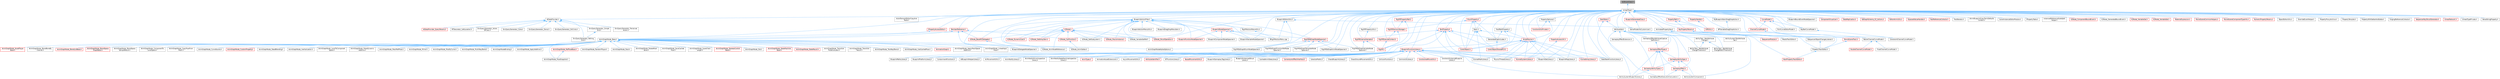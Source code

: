 digraph "IsUEnumClass.h"
{
 // INTERACTIVE_SVG=YES
 // LATEX_PDF_SIZE
  bgcolor="transparent";
  edge [fontname=Helvetica,fontsize=10,labelfontname=Helvetica,labelfontsize=10];
  node [fontname=Helvetica,fontsize=10,shape=box,height=0.2,width=0.4];
  Node1 [id="Node000001",label="IsUEnumClass.h",height=0.2,width=0.4,color="gray40", fillcolor="grey60", style="filled", fontcolor="black",tooltip=" "];
  Node1 -> Node2 [id="edge1_Node000001_Node000002",dir="back",color="steelblue1",style="solid",tooltip=" "];
  Node2 [id="Node000002",label="UnrealType.h",height=0.2,width=0.4,color="grey40", fillcolor="white", style="filled",URL="$d6/d2f/UnrealType_8h.html",tooltip=" "];
  Node2 -> Node3 [id="edge2_Node000002_Node000003",dir="back",color="steelblue1",style="solid",tooltip=" "];
  Node3 [id="Node000003",label="AIDataProvider.h",height=0.2,width=0.4,color="grey40", fillcolor="white", style="filled",URL="$dd/d5b/AIDataProvider_8h.html",tooltip=" "];
  Node3 -> Node4 [id="edge3_Node000003_Node000004",dir="back",color="steelblue1",style="solid",tooltip=" "];
  Node4 [id="Node000004",label="AIDataProvider_QueryParams.h",height=0.2,width=0.4,color="red", fillcolor="#FFF0F0", style="filled",URL="$d3/dd9/AIDataProvider__QueryParams_8h.html",tooltip=" "];
  Node3 -> Node6 [id="edge4_Node000003_Node000006",dir="back",color="steelblue1",style="solid",tooltip=" "];
  Node6 [id="Node000006",label="BTDecorator_IsAtLocation.h",height=0.2,width=0.4,color="grey40", fillcolor="white", style="filled",URL="$dd/d6b/BTDecorator__IsAtLocation_8h.html",tooltip=" "];
  Node3 -> Node7 [id="edge5_Node000003_Node000007",dir="back",color="steelblue1",style="solid",tooltip=" "];
  Node7 [id="Node000007",label="EnvQueryGenerator_Actors\lOfClass.h",height=0.2,width=0.4,color="grey40", fillcolor="white", style="filled",URL="$d7/d2e/EnvQueryGenerator__ActorsOfClass_8h.html",tooltip=" "];
  Node3 -> Node8 [id="edge6_Node000003_Node000008",dir="back",color="steelblue1",style="solid",tooltip=" "];
  Node8 [id="Node000008",label="EnvQueryGenerator_Cone.h",height=0.2,width=0.4,color="grey40", fillcolor="white", style="filled",URL="$d5/deb/EnvQueryGenerator__Cone_8h.html",tooltip=" "];
  Node3 -> Node9 [id="edge7_Node000003_Node000009",dir="back",color="steelblue1",style="solid",tooltip=" "];
  Node9 [id="Node000009",label="EnvQueryGenerator_Donut.h",height=0.2,width=0.4,color="grey40", fillcolor="white", style="filled",URL="$d3/d40/EnvQueryGenerator__Donut_8h.html",tooltip=" "];
  Node3 -> Node10 [id="edge8_Node000003_Node000010",dir="back",color="steelblue1",style="solid",tooltip=" "];
  Node10 [id="Node000010",label="EnvQueryGenerator_OnCircle.h",height=0.2,width=0.4,color="grey40", fillcolor="white", style="filled",URL="$d5/de9/EnvQueryGenerator__OnCircle_8h.html",tooltip=" "];
  Node3 -> Node11 [id="edge9_Node000003_Node000011",dir="back",color="steelblue1",style="solid",tooltip=" "];
  Node11 [id="Node000011",label="EnvQueryGenerator_Pathing\lGrid.h",height=0.2,width=0.4,color="grey40", fillcolor="white", style="filled",URL="$d5/dd8/EnvQueryGenerator__PathingGrid_8h.html",tooltip=" "];
  Node3 -> Node12 [id="edge10_Node000003_Node000012",dir="back",color="steelblue1",style="solid",tooltip=" "];
  Node12 [id="Node000012",label="EnvQueryGenerator_Perceived\lActors.h",height=0.2,width=0.4,color="grey40", fillcolor="white", style="filled",URL="$db/d42/EnvQueryGenerator__PerceivedActors_8h.html",tooltip=" "];
  Node3 -> Node13 [id="edge11_Node000003_Node000013",dir="back",color="steelblue1",style="solid",tooltip=" "];
  Node13 [id="Node000013",label="EnvQueryGenerator_Simple\lGrid.h",height=0.2,width=0.4,color="grey40", fillcolor="white", style="filled",URL="$d9/d65/EnvQueryGenerator__SimpleGrid_8h.html",tooltip=" "];
  Node13 -> Node11 [id="edge12_Node000013_Node000011",dir="back",color="steelblue1",style="solid",tooltip=" "];
  Node2 -> Node14 [id="edge13_Node000002_Node000014",dir="back",color="steelblue1",style="solid",tooltip=" "];
  Node14 [id="Node000014",label="ActorElementEditorCopyAnd\lPaste.h",height=0.2,width=0.4,color="grey40", fillcolor="white", style="filled",URL="$d8/dc2/ActorElementEditorCopyAndPaste_8h.html",tooltip=" "];
  Node2 -> Node15 [id="edge14_Node000002_Node000015",dir="back",color="steelblue1",style="solid",tooltip=" "];
  Node15 [id="Node000015",label="AnimGraphNode_Base.h",height=0.2,width=0.4,color="grey40", fillcolor="white", style="filled",URL="$d0/dfb/AnimGraphNode__Base_8h.html",tooltip=" "];
  Node15 -> Node16 [id="edge15_Node000015_Node000016",dir="back",color="steelblue1",style="solid",tooltip=" "];
  Node16 [id="Node000016",label="AnimGraphNodeAlphaOptions.h",height=0.2,width=0.4,color="grey40", fillcolor="white", style="filled",URL="$d6/df6/AnimGraphNodeAlphaOptions_8h.html",tooltip=" "];
  Node15 -> Node17 [id="edge16_Node000015_Node000017",dir="back",color="steelblue1",style="solid",tooltip=" "];
  Node17 [id="Node000017",label="AnimGraphNodeBinding.h",height=0.2,width=0.4,color="grey40", fillcolor="white", style="filled",URL="$d6/d3b/AnimGraphNodeBinding_8h.html",tooltip=" "];
  Node15 -> Node18 [id="edge17_Node000015_Node000018",dir="back",color="steelblue1",style="solid",tooltip=" "];
  Node18 [id="Node000018",label="AnimGraphNode_ApplyAdditive.h",height=0.2,width=0.4,color="grey40", fillcolor="white", style="filled",URL="$da/d67/AnimGraphNode__ApplyAdditive_8h.html",tooltip=" "];
  Node15 -> Node19 [id="edge18_Node000015_Node000019",dir="back",color="steelblue1",style="solid",tooltip=" "];
  Node19 [id="Node000019",label="AnimGraphNode_ApplyMeshSpace\lAdditive.h",height=0.2,width=0.4,color="grey40", fillcolor="white", style="filled",URL="$dd/dc4/AnimGraphNode__ApplyMeshSpaceAdditive_8h.html",tooltip=" "];
  Node15 -> Node20 [id="edge19_Node000015_Node000020",dir="back",color="steelblue1",style="solid",tooltip=" "];
  Node20 [id="Node000020",label="AnimGraphNode_AssetPlayer\lBase.h",height=0.2,width=0.4,color="red", fillcolor="#FFF0F0", style="filled",URL="$d1/d4f/AnimGraphNode__AssetPlayerBase_8h.html",tooltip=" "];
  Node15 -> Node32 [id="edge20_Node000015_Node000032",dir="back",color="steelblue1",style="solid",tooltip=" "];
  Node32 [id="Node000032",label="AnimGraphNode_BlendBoneBy\lChannel.h",height=0.2,width=0.4,color="grey40", fillcolor="white", style="filled",URL="$de/da9/AnimGraphNode__BlendBoneByChannel_8h.html",tooltip=" "];
  Node15 -> Node33 [id="edge21_Node000015_Node000033",dir="back",color="steelblue1",style="solid",tooltip=" "];
  Node33 [id="Node000033",label="AnimGraphNode_BlendListBase.h",height=0.2,width=0.4,color="red", fillcolor="#FFF0F0", style="filled",URL="$d7/d20/AnimGraphNode__BlendListBase_8h.html",tooltip=" "];
  Node15 -> Node38 [id="edge22_Node000015_Node000038",dir="back",color="steelblue1",style="solid",tooltip=" "];
  Node38 [id="Node000038",label="AnimGraphNode_BlendSpace\lGraphBase.h",height=0.2,width=0.4,color="red", fillcolor="#FFF0F0", style="filled",URL="$d6/d44/AnimGraphNode__BlendSpaceGraphBase_8h.html",tooltip=" "];
  Node15 -> Node41 [id="edge23_Node000015_Node000041",dir="back",color="steelblue1",style="solid",tooltip=" "];
  Node41 [id="Node000041",label="AnimGraphNode_BlendSpace\lSampleResult.h",height=0.2,width=0.4,color="grey40", fillcolor="white", style="filled",URL="$de/df8/AnimGraphNode__BlendSpaceSampleResult_8h.html",tooltip=" "];
  Node15 -> Node42 [id="edge24_Node000015_Node000042",dir="back",color="steelblue1",style="solid",tooltip=" "];
  Node42 [id="Node000042",label="AnimGraphNode_ComponentTo\lLocalSpace.h",height=0.2,width=0.4,color="grey40", fillcolor="white", style="filled",URL="$d1/d3f/AnimGraphNode__ComponentToLocalSpace_8h.html",tooltip=" "];
  Node15 -> Node43 [id="edge25_Node000015_Node000043",dir="back",color="steelblue1",style="solid",tooltip=" "];
  Node43 [id="Node000043",label="AnimGraphNode_CopyPoseFrom\lMesh.h",height=0.2,width=0.4,color="grey40", fillcolor="white", style="filled",URL="$d6/d71/AnimGraphNode__CopyPoseFromMesh_8h.html",tooltip=" "];
  Node15 -> Node44 [id="edge26_Node000015_Node000044",dir="back",color="steelblue1",style="solid",tooltip=" "];
  Node44 [id="Node000044",label="AnimGraphNode_CurveSource.h",height=0.2,width=0.4,color="grey40", fillcolor="white", style="filled",URL="$dc/de5/AnimGraphNode__CurveSource_8h.html",tooltip=" "];
  Node15 -> Node45 [id="edge27_Node000015_Node000045",dir="back",color="steelblue1",style="solid",tooltip=" "];
  Node45 [id="Node000045",label="AnimGraphNode_CustomProperty.h",height=0.2,width=0.4,color="red", fillcolor="#FFF0F0", style="filled",URL="$d8/d3f/AnimGraphNode__CustomProperty_8h.html",tooltip=" "];
  Node15 -> Node49 [id="edge28_Node000015_Node000049",dir="back",color="steelblue1",style="solid",tooltip=" "];
  Node49 [id="Node000049",label="AnimGraphNode_DeadBlending.h",height=0.2,width=0.4,color="grey40", fillcolor="white", style="filled",URL="$d8/d73/AnimGraphNode__DeadBlending_8h.html",tooltip=" "];
  Node15 -> Node50 [id="edge29_Node000015_Node000050",dir="back",color="steelblue1",style="solid",tooltip=" "];
  Node50 [id="Node000050",label="AnimGraphNode_Inertialization.h",height=0.2,width=0.4,color="grey40", fillcolor="white", style="filled",URL="$d7/d66/AnimGraphNode__Inertialization_8h.html",tooltip=" "];
  Node15 -> Node51 [id="edge30_Node000015_Node000051",dir="back",color="steelblue1",style="solid",tooltip=" "];
  Node51 [id="Node000051",label="AnimGraphNode_LinkedInput\lPose.h",height=0.2,width=0.4,color="grey40", fillcolor="white", style="filled",URL="$d7/d8c/AnimGraphNode__LinkedInputPose_8h.html",tooltip=" "];
  Node15 -> Node52 [id="edge31_Node000015_Node000052",dir="back",color="steelblue1",style="solid",tooltip=" "];
  Node52 [id="Node000052",label="AnimGraphNode_LocalToComponent\lSpace.h",height=0.2,width=0.4,color="grey40", fillcolor="white", style="filled",URL="$d6/d01/AnimGraphNode__LocalToComponentSpace_8h.html",tooltip=" "];
  Node15 -> Node53 [id="edge32_Node000015_Node000053",dir="back",color="steelblue1",style="solid",tooltip=" "];
  Node53 [id="Node000053",label="AnimGraphNode_MakeDynamic\lAdditive.h",height=0.2,width=0.4,color="grey40", fillcolor="white", style="filled",URL="$d4/dc9/AnimGraphNode__MakeDynamicAdditive_8h.html",tooltip=" "];
  Node15 -> Node54 [id="edge33_Node000015_Node000054",dir="back",color="steelblue1",style="solid",tooltip=" "];
  Node54 [id="Node000054",label="AnimGraphNode_MeshRefPose.h",height=0.2,width=0.4,color="grey40", fillcolor="white", style="filled",URL="$d3/d58/AnimGraphNode__MeshRefPose_8h.html",tooltip=" "];
  Node15 -> Node55 [id="edge34_Node000015_Node000055",dir="back",color="steelblue1",style="solid",tooltip=" "];
  Node55 [id="Node000055",label="AnimGraphNode_Mirror.h",height=0.2,width=0.4,color="grey40", fillcolor="white", style="filled",URL="$de/d96/AnimGraphNode__Mirror_8h.html",tooltip=" "];
  Node15 -> Node56 [id="edge35_Node000015_Node000056",dir="back",color="steelblue1",style="solid",tooltip=" "];
  Node56 [id="Node000056",label="AnimGraphNode_ModifyCurve.h",height=0.2,width=0.4,color="grey40", fillcolor="white", style="filled",URL="$d5/d09/AnimGraphNode__ModifyCurve_8h.html",tooltip=" "];
  Node15 -> Node57 [id="edge36_Node000015_Node000057",dir="back",color="steelblue1",style="solid",tooltip=" "];
  Node57 [id="Node000057",label="AnimGraphNode_MultiWayBlend.h",height=0.2,width=0.4,color="grey40", fillcolor="white", style="filled",URL="$dd/dcb/AnimGraphNode__MultiWayBlend_8h.html",tooltip=" "];
  Node15 -> Node58 [id="edge37_Node000015_Node000058",dir="back",color="steelblue1",style="solid",tooltip=" "];
  Node58 [id="Node000058",label="AnimGraphNode_PoseSnapshot.h",height=0.2,width=0.4,color="grey40", fillcolor="white", style="filled",URL="$d1/d92/AnimGraphNode__PoseSnapshot_8h.html",tooltip=" "];
  Node15 -> Node59 [id="edge38_Node000015_Node000059",dir="back",color="steelblue1",style="solid",tooltip=" "];
  Node59 [id="Node000059",label="AnimGraphNode_RandomPlayer.h",height=0.2,width=0.4,color="grey40", fillcolor="white", style="filled",URL="$dc/d48/AnimGraphNode__RandomPlayer_8h.html",tooltip=" "];
  Node15 -> Node60 [id="edge39_Node000015_Node000060",dir="back",color="steelblue1",style="solid",tooltip=" "];
  Node60 [id="Node000060",label="AnimGraphNode_RefPoseBase.h",height=0.2,width=0.4,color="red", fillcolor="#FFF0F0", style="filled",URL="$d8/d34/AnimGraphNode__RefPoseBase_8h.html",tooltip=" "];
  Node60 -> Node58 [id="edge40_Node000060_Node000058",dir="back",color="steelblue1",style="solid",tooltip=" "];
  Node15 -> Node63 [id="edge41_Node000015_Node000063",dir="back",color="steelblue1",style="solid",tooltip=" "];
  Node63 [id="Node000063",label="AnimGraphNode_Root.h",height=0.2,width=0.4,color="grey40", fillcolor="white", style="filled",URL="$d2/d39/AnimGraphNode__Root_8h.html",tooltip=" "];
  Node15 -> Node64 [id="edge42_Node000015_Node000064",dir="back",color="steelblue1",style="solid",tooltip=" "];
  Node64 [id="Node000064",label="AnimGraphNode_RotateRoot\lBone.h",height=0.2,width=0.4,color="grey40", fillcolor="white", style="filled",URL="$d4/de0/AnimGraphNode__RotateRootBone_8h.html",tooltip=" "];
  Node15 -> Node65 [id="edge43_Node000015_Node000065",dir="back",color="steelblue1",style="solid",tooltip=" "];
  Node65 [id="Node000065",label="AnimGraphNode_SaveCached\lPose.h",height=0.2,width=0.4,color="grey40", fillcolor="white", style="filled",URL="$df/d5e/AnimGraphNode__SaveCachedPose_8h.html",tooltip=" "];
  Node15 -> Node66 [id="edge44_Node000015_Node000066",dir="back",color="steelblue1",style="solid",tooltip=" "];
  Node66 [id="Node000066",label="AnimGraphNode_ScaleChain\lLength.h",height=0.2,width=0.4,color="grey40", fillcolor="white", style="filled",URL="$d9/df8/AnimGraphNode__ScaleChainLength_8h.html",tooltip=" "];
  Node15 -> Node67 [id="edge45_Node000015_Node000067",dir="back",color="steelblue1",style="solid",tooltip=" "];
  Node67 [id="Node000067",label="AnimGraphNode_SkeletalControl\lBase.h",height=0.2,width=0.4,color="red", fillcolor="#FFF0F0", style="filled",URL="$d9/dff/AnimGraphNode__SkeletalControlBase_8h.html",tooltip=" "];
  Node15 -> Node92 [id="edge46_Node000015_Node000092",dir="back",color="steelblue1",style="solid",tooltip=" "];
  Node92 [id="Node000092",label="AnimGraphNode_Slot.h",height=0.2,width=0.4,color="grey40", fillcolor="white", style="filled",URL="$df/d63/AnimGraphNode__Slot_8h.html",tooltip=" "];
  Node15 -> Node93 [id="edge47_Node000015_Node000093",dir="back",color="steelblue1",style="solid",tooltip=" "];
  Node93 [id="Node000093",label="AnimGraphNode_StateMachine\lBase.h",height=0.2,width=0.4,color="red", fillcolor="#FFF0F0", style="filled",URL="$dc/d11/AnimGraphNode__StateMachineBase_8h.html",tooltip=" "];
  Node15 -> Node95 [id="edge48_Node000015_Node000095",dir="back",color="steelblue1",style="solid",tooltip=" "];
  Node95 [id="Node000095",label="AnimGraphNode_StateResult.h",height=0.2,width=0.4,color="red", fillcolor="#FFF0F0", style="filled",URL="$d3/d7e/AnimGraphNode__StateResult_8h.html",tooltip=" "];
  Node15 -> Node97 [id="edge49_Node000015_Node000097",dir="back",color="steelblue1",style="solid",tooltip=" "];
  Node97 [id="Node000097",label="AnimGraphNode_Transition\lPoseEvaluator.h",height=0.2,width=0.4,color="grey40", fillcolor="white", style="filled",URL="$d8/dec/AnimGraphNode__TransitionPoseEvaluator_8h.html",tooltip=" "];
  Node15 -> Node98 [id="edge50_Node000015_Node000098",dir="back",color="steelblue1",style="solid",tooltip=" "];
  Node98 [id="Node000098",label="AnimGraphNode_Transition\lResult.h",height=0.2,width=0.4,color="grey40", fillcolor="white", style="filled",URL="$d7/d74/AnimGraphNode__TransitionResult_8h.html",tooltip=" "];
  Node15 -> Node99 [id="edge51_Node000015_Node000099",dir="back",color="steelblue1",style="solid",tooltip=" "];
  Node99 [id="Node000099",label="AnimGraphNode_TwoWayBlend.h",height=0.2,width=0.4,color="grey40", fillcolor="white", style="filled",URL="$d0/df0/AnimGraphNode__TwoWayBlend_8h.html",tooltip=" "];
  Node15 -> Node100 [id="edge52_Node000015_Node000100",dir="back",color="steelblue1",style="solid",tooltip=" "];
  Node100 [id="Node000100",label="AnimGraphNode_UseCachedPose.h",height=0.2,width=0.4,color="grey40", fillcolor="white", style="filled",URL="$d8/d30/AnimGraphNode__UseCachedPose_8h.html",tooltip=" "];
  Node15 -> Node101 [id="edge53_Node000015_Node000101",dir="back",color="steelblue1",style="solid",tooltip=" "];
  Node101 [id="Node000101",label="AnimationGraph.h",height=0.2,width=0.4,color="red", fillcolor="#FFF0F0", style="filled",URL="$df/d2e/AnimationGraph_8h.html",tooltip=" "];
  Node15 -> Node106 [id="edge54_Node000015_Node000106",dir="back",color="steelblue1",style="solid",tooltip=" "];
  Node106 [id="Node000106",label="K2Node_AnimNodeReference.h",height=0.2,width=0.4,color="grey40", fillcolor="white", style="filled",URL="$d2/d81/K2Node__AnimNodeReference_8h.html",tooltip=" "];
  Node2 -> Node107 [id="edge55_Node000002_Node000107",dir="back",color="steelblue1",style="solid",tooltip=" "];
  Node107 [id="Node000107",label="AnimatedPropertyKey.h",height=0.2,width=0.4,color="grey40", fillcolor="white", style="filled",URL="$df/dee/AnimatedPropertyKey_8h.html",tooltip=" "];
  Node107 -> Node108 [id="edge56_Node000107_Node000108",dir="back",color="steelblue1",style="solid",tooltip=" "];
  Node108 [id="Node000108",label="BoolPropertyTrackEditor.h",height=0.2,width=0.4,color="red", fillcolor="#FFF0F0", style="filled",URL="$db/d07/BoolPropertyTrackEditor_8h.html",tooltip=" "];
  Node107 -> Node110 [id="edge57_Node000107_Node000110",dir="back",color="steelblue1",style="solid",tooltip=" "];
  Node110 [id="Node000110",label="ISequencerModule.h",height=0.2,width=0.4,color="red", fillcolor="#FFF0F0", style="filled",URL="$d7/d3b/ISequencerModule_8h.html",tooltip=" "];
  Node107 -> Node125 [id="edge58_Node000107_Node000125",dir="back",color="steelblue1",style="solid",tooltip=" "];
  Node125 [id="Node000125",label="ISequencerObjectChangeListener.h",height=0.2,width=0.4,color="grey40", fillcolor="white", style="filled",URL="$dc/d0b/ISequencerObjectChangeListener_8h.html",tooltip=" "];
  Node125 -> Node126 [id="edge59_Node000125_Node000126",dir="back",color="steelblue1",style="solid",tooltip=" "];
  Node126 [id="Node000126",label="PropertyTrackEditor.h",height=0.2,width=0.4,color="grey40", fillcolor="white", style="filled",URL="$da/d9a/PropertyTrackEditor_8h.html",tooltip=" "];
  Node126 -> Node108 [id="edge60_Node000126_Node000108",dir="back",color="steelblue1",style="solid",tooltip=" "];
  Node107 -> Node127 [id="edge61_Node000107_Node000127",dir="back",color="steelblue1",style="solid",tooltip=" "];
  Node127 [id="Node000127",label="MediaTrackEditor.h",height=0.2,width=0.4,color="grey40", fillcolor="white", style="filled",URL="$d0/d41/MediaTrackEditor_8h.html",tooltip=" "];
  Node107 -> Node126 [id="edge62_Node000107_Node000126",dir="back",color="steelblue1",style="solid",tooltip=" "];
  Node2 -> Node128 [id="edge63_Node000002_Node000128",dir="back",color="steelblue1",style="solid",tooltip=" "];
  Node128 [id="Node000128",label="AttributeSet.h",height=0.2,width=0.4,color="grey40", fillcolor="white", style="filled",URL="$da/d01/AttributeSet_8h.html",tooltip=" "];
  Node128 -> Node129 [id="edge64_Node000128_Node000129",dir="back",color="steelblue1",style="solid",tooltip=" "];
  Node129 [id="Node000129",label="AbilitySystemBlueprintLibrary.h",height=0.2,width=0.4,color="grey40", fillcolor="white", style="filled",URL="$d5/dd6/AbilitySystemBlueprintLibrary_8h.html",tooltip=" "];
  Node128 -> Node130 [id="edge65_Node000128_Node000130",dir="back",color="steelblue1",style="solid",tooltip=" "];
  Node130 [id="Node000130",label="AbilitySystemComponent.h",height=0.2,width=0.4,color="grey40", fillcolor="white", style="filled",URL="$d0/da3/AbilitySystemComponent_8h.html",tooltip=" "];
  Node128 -> Node131 [id="edge66_Node000128_Node000131",dir="back",color="steelblue1",style="solid",tooltip=" "];
  Node131 [id="Node000131",label="AbilitySystemTestAttribute\lSet.h",height=0.2,width=0.4,color="grey40", fillcolor="white", style="filled",URL="$df/d1f/AbilitySystemTestAttributeSet_8h.html",tooltip=" "];
  Node128 -> Node132 [id="edge67_Node000128_Node000132",dir="back",color="steelblue1",style="solid",tooltip=" "];
  Node132 [id="Node000132",label="AbilityTask_WaitAttribute\lChange.h",height=0.2,width=0.4,color="grey40", fillcolor="white", style="filled",URL="$dd/d60/AbilityTask__WaitAttributeChange_8h.html",tooltip=" "];
  Node132 -> Node133 [id="edge68_Node000132_Node000133",dir="back",color="steelblue1",style="solid",tooltip=" "];
  Node133 [id="Node000133",label="AbilityTask_WaitAttribute\lChangeRatioThreshold.h",height=0.2,width=0.4,color="grey40", fillcolor="white", style="filled",URL="$de/d5e/AbilityTask__WaitAttributeChangeRatioThreshold_8h.html",tooltip=" "];
  Node132 -> Node134 [id="edge69_Node000132_Node000134",dir="back",color="steelblue1",style="solid",tooltip=" "];
  Node134 [id="Node000134",label="AbilityTask_WaitAttribute\lChangeThreshold.h",height=0.2,width=0.4,color="grey40", fillcolor="white", style="filled",URL="$db/d3e/AbilityTask__WaitAttributeChangeThreshold_8h.html",tooltip=" "];
  Node128 -> Node133 [id="edge70_Node000128_Node000133",dir="back",color="steelblue1",style="solid",tooltip=" "];
  Node128 -> Node134 [id="edge71_Node000128_Node000134",dir="back",color="steelblue1",style="solid",tooltip=" "];
  Node128 -> Node135 [id="edge72_Node000128_Node000135",dir="back",color="steelblue1",style="solid",tooltip=" "];
  Node135 [id="Node000135",label="GameplayAbilitySpec.h",height=0.2,width=0.4,color="red", fillcolor="#FFF0F0", style="filled",URL="$dd/daf/GameplayAbilitySpec_8h.html",tooltip=" "];
  Node135 -> Node130 [id="edge73_Node000135_Node000130",dir="back",color="steelblue1",style="solid",tooltip=" "];
  Node135 -> Node180 [id="edge74_Node000135_Node000180",dir="back",color="steelblue1",style="solid",tooltip=" "];
  Node180 [id="Node000180",label="GameplayAbilityTypes.h",height=0.2,width=0.4,color="red", fillcolor="#FFF0F0", style="filled",URL="$d1/dd9/GameplayAbilityTypes_8h.html",tooltip=" "];
  Node180 -> Node129 [id="edge75_Node000180_Node000129",dir="back",color="steelblue1",style="solid",tooltip=" "];
  Node135 -> Node187 [id="edge76_Node000135_Node000187",dir="back",color="steelblue1",style="solid",tooltip=" "];
  Node187 [id="Node000187",label="GameplayEffect.h",height=0.2,width=0.4,color="red", fillcolor="#FFF0F0", style="filled",URL="$d4/d15/GameplayEffect_8h.html",tooltip=" "];
  Node187 -> Node130 [id="edge77_Node000187_Node000130",dir="back",color="steelblue1",style="solid",tooltip=" "];
  Node187 -> Node198 [id="edge78_Node000187_Node000198",dir="back",color="steelblue1",style="solid",tooltip=" "];
  Node198 [id="Node000198",label="GameplayEffectExecutionCalculation.h",height=0.2,width=0.4,color="grey40", fillcolor="white", style="filled",URL="$df/d9d/GameplayEffectExecutionCalculation_8h.html",tooltip=" "];
  Node128 -> Node180 [id="edge79_Node000128_Node000180",dir="back",color="steelblue1",style="solid",tooltip=" "];
  Node128 -> Node187 [id="edge80_Node000128_Node000187",dir="back",color="steelblue1",style="solid",tooltip=" "];
  Node128 -> Node205 [id="edge81_Node000128_Node000205",dir="back",color="steelblue1",style="solid",tooltip=" "];
  Node205 [id="Node000205",label="GameplayEffectAttributeCapture\lDefinition.h",height=0.2,width=0.4,color="grey40", fillcolor="white", style="filled",URL="$dd/d62/GameplayEffectAttributeCaptureDefinition_8h.html",tooltip=" "];
  Node205 -> Node206 [id="edge82_Node000205_Node000206",dir="back",color="steelblue1",style="solid",tooltip=" "];
  Node206 [id="Node000206",label="GameplayEffectTypes.h",height=0.2,width=0.4,color="red", fillcolor="#FFF0F0", style="filled",URL="$d7/d59/GameplayEffectTypes_8h.html",tooltip=" "];
  Node206 -> Node129 [id="edge83_Node000206_Node000129",dir="back",color="steelblue1",style="solid",tooltip=" "];
  Node206 -> Node135 [id="edge84_Node000206_Node000135",dir="back",color="steelblue1",style="solid",tooltip=" "];
  Node206 -> Node180 [id="edge85_Node000206_Node000180",dir="back",color="steelblue1",style="solid",tooltip=" "];
  Node206 -> Node187 [id="edge86_Node000206_Node000187",dir="back",color="steelblue1",style="solid",tooltip=" "];
  Node206 -> Node198 [id="edge87_Node000206_Node000198",dir="back",color="steelblue1",style="solid",tooltip=" "];
  Node128 -> Node228 [id="edge88_Node000128_Node000228",dir="back",color="steelblue1",style="solid",tooltip=" "];
  Node228 [id="Node000228",label="GameplayEffectExtension.h",height=0.2,width=0.4,color="grey40", fillcolor="white", style="filled",URL="$d6/db4/GameplayEffectExtension_8h.html",tooltip=" "];
  Node128 -> Node206 [id="edge89_Node000128_Node000206",dir="back",color="steelblue1",style="solid",tooltip=" "];
  Node2 -> Node229 [id="edge90_Node000002_Node000229",dir="back",color="steelblue1",style="solid",tooltip=" "];
  Node229 [id="Node000229",label="BPVariableDragDropAction.h",height=0.2,width=0.4,color="grey40", fillcolor="white", style="filled",URL="$dd/d23/BPVariableDragDropAction_8h.html",tooltip=" "];
  Node2 -> Node230 [id="edge91_Node000002_Node000230",dir="back",color="steelblue1",style="solid",tooltip=" "];
  Node230 [id="Node000230",label="BezierChannelCurveModel.h",height=0.2,width=0.4,color="grey40", fillcolor="white", style="filled",URL="$d3/d63/BezierChannelCurveModel_8h.html",tooltip=" "];
  Node230 -> Node231 [id="edge92_Node000230_Node000231",dir="back",color="steelblue1",style="solid",tooltip=" "];
  Node231 [id="Node000231",label="DoubleChannelCurveModel.h",height=0.2,width=0.4,color="red", fillcolor="#FFF0F0", style="filled",URL="$d1/d5b/DoubleChannelCurveModel_8h.html",tooltip=" "];
  Node230 -> Node233 [id="edge93_Node000230_Node000233",dir="back",color="steelblue1",style="solid",tooltip=" "];
  Node233 [id="Node000233",label="FloatChannelCurveModel.h",height=0.2,width=0.4,color="grey40", fillcolor="white", style="filled",URL="$d0/d27/FloatChannelCurveModel_8h.html",tooltip=" "];
  Node2 -> Node234 [id="edge94_Node000002_Node000234",dir="back",color="steelblue1",style="solid",tooltip=" "];
  Node234 [id="Node000234",label="BlueprintActionFilter.h",height=0.2,width=0.4,color="grey40", fillcolor="white", style="filled",URL="$d5/d2a/BlueprintActionFilter_8h.html",tooltip=" "];
  Node234 -> Node235 [id="edge95_Node000234_Node000235",dir="back",color="steelblue1",style="solid",tooltip=" "];
  Node235 [id="Node000235",label="BlueprintActionMenuUtils.h",height=0.2,width=0.4,color="grey40", fillcolor="white", style="filled",URL="$d3/dad/BlueprintActionMenuUtils_8h.html",tooltip=" "];
  Node234 -> Node236 [id="edge96_Node000234_Node000236",dir="back",color="steelblue1",style="solid",tooltip=" "];
  Node236 [id="Node000236",label="BlueprintComponentNodeSpawner.h",height=0.2,width=0.4,color="grey40", fillcolor="white", style="filled",URL="$d2/d98/BlueprintComponentNodeSpawner_8h.html",tooltip=" "];
  Node234 -> Node237 [id="edge97_Node000234_Node000237",dir="back",color="steelblue1",style="solid",tooltip=" "];
  Node237 [id="Node000237",label="BlueprintDragDropMenuItem.h",height=0.2,width=0.4,color="grey40", fillcolor="white", style="filled",URL="$dc/deb/BlueprintDragDropMenuItem_8h.html",tooltip=" "];
  Node234 -> Node238 [id="edge98_Node000234_Node000238",dir="back",color="steelblue1",style="solid",tooltip=" "];
  Node238 [id="Node000238",label="BlueprintFunctionNodeSpawner.h",height=0.2,width=0.4,color="red", fillcolor="#FFF0F0", style="filled",URL="$d0/d59/BlueprintFunctionNodeSpawner_8h.html",tooltip=" "];
  Node234 -> Node240 [id="edge99_Node000234_Node000240",dir="back",color="steelblue1",style="solid",tooltip=" "];
  Node240 [id="Node000240",label="BlueprintNodeSpawner.h",height=0.2,width=0.4,color="red", fillcolor="#FFF0F0", style="filled",URL="$d1/de9/BlueprintNodeSpawner_8h.html",tooltip=" "];
  Node240 -> Node236 [id="edge100_Node000240_Node000236",dir="back",color="steelblue1",style="solid",tooltip=" "];
  Node240 -> Node238 [id="edge101_Node000240_Node000238",dir="back",color="steelblue1",style="solid",tooltip=" "];
  Node240 -> Node248 [id="edge102_Node000240_Node000248",dir="back",color="steelblue1",style="solid",tooltip=" "];
  Node248 [id="Node000248",label="BlueprintVariableNodeSpawner.h",height=0.2,width=0.4,color="grey40", fillcolor="white", style="filled",URL="$db/dba/BlueprintVariableNodeSpawner_8h.html",tooltip=" "];
  Node240 -> Node250 [id="edge103_Node000240_Node000250",dir="back",color="steelblue1",style="solid",tooltip=" "];
  Node250 [id="Node000250",label="RigVMEdGraphNodeSpawner.h",height=0.2,width=0.4,color="red", fillcolor="#FFF0F0", style="filled",URL="$d4/d8b/RigVMEdGraphNodeSpawner_8h.html",tooltip=" "];
  Node250 -> Node251 [id="edge104_Node000250_Node000251",dir="back",color="steelblue1",style="solid",tooltip=" "];
  Node251 [id="Node000251",label="RigVMEdGraphEnumNodeSpawner.h",height=0.2,width=0.4,color="grey40", fillcolor="white", style="filled",URL="$d3/dfd/RigVMEdGraphEnumNodeSpawner_8h.html",tooltip=" "];
  Node250 -> Node252 [id="edge105_Node000250_Node000252",dir="back",color="steelblue1",style="solid",tooltip=" "];
  Node252 [id="Node000252",label="RigVMEdGraphFunctionRefNode\lSpawner.h",height=0.2,width=0.4,color="grey40", fillcolor="white", style="filled",URL="$d3/d16/RigVMEdGraphFunctionRefNodeSpawner_8h.html",tooltip=" "];
  Node250 -> Node254 [id="edge106_Node000250_Node000254",dir="back",color="steelblue1",style="solid",tooltip=" "];
  Node254 [id="Node000254",label="RigVMEdGraphTemplateNode\lSpawner.h",height=0.2,width=0.4,color="grey40", fillcolor="white", style="filled",URL="$d9/d6c/RigVMEdGraphTemplateNodeSpawner_8h.html",tooltip=" "];
  Node250 -> Node255 [id="edge107_Node000250_Node000255",dir="back",color="steelblue1",style="solid",tooltip=" "];
  Node255 [id="Node000255",label="RigVMEdGraphUnitNodeSpawner.h",height=0.2,width=0.4,color="grey40", fillcolor="white", style="filled",URL="$d3/d6b/RigVMEdGraphUnitNodeSpawner_8h.html",tooltip=" "];
  Node250 -> Node256 [id="edge108_Node000250_Node000256",dir="back",color="steelblue1",style="solid",tooltip=" "];
  Node256 [id="Node000256",label="RigVMEdGraphVariableNode\lSpawner.h",height=0.2,width=0.4,color="grey40", fillcolor="white", style="filled",URL="$d0/d83/RigVMEdGraphVariableNodeSpawner_8h.html",tooltip=" "];
  Node240 -> Node257 [id="edge109_Node000240_Node000257",dir="back",color="steelblue1",style="solid",tooltip=" "];
  Node257 [id="Node000257",label="SRigVMActionMenu.cpp",height=0.2,width=0.4,color="grey40", fillcolor="white", style="filled",URL="$dc/d4c/SRigVMActionMenu_8cpp.html",tooltip=" "];
  Node234 -> Node248 [id="edge110_Node000234_Node000248",dir="back",color="steelblue1",style="solid",tooltip=" "];
  Node234 -> Node258 [id="edge111_Node000234_Node000258",dir="back",color="steelblue1",style="solid",tooltip=" "];
  Node258 [id="Node000258",label="K2Node.h",height=0.2,width=0.4,color="red", fillcolor="#FFF0F0", style="filled",URL="$d5/d94/K2Node_8h.html",tooltip=" "];
  Node258 -> Node15 [id="edge112_Node000258_Node000015",dir="back",color="steelblue1",style="solid",tooltip=" "];
  Node258 -> Node106 [id="edge113_Node000258_Node000106",dir="back",color="steelblue1",style="solid",tooltip=" "];
  Node258 -> Node265 [id="edge114_Node000258_Node000265",dir="back",color="steelblue1",style="solid",tooltip=" "];
  Node265 [id="Node000265",label="K2Node_BaseMCDelegate.h",height=0.2,width=0.4,color="red", fillcolor="#FFF0F0", style="filled",URL="$dd/d9b/K2Node__BaseMCDelegate_8h.html",tooltip=" "];
  Node265 -> Node247 [id="edge115_Node000265_Node000247",dir="back",color="steelblue1",style="solid",tooltip=" "];
  Node247 [id="Node000247",label="BlueprintDelegateNodeSpawner.h",height=0.2,width=0.4,color="grey40", fillcolor="white", style="filled",URL="$dc/d16/BlueprintDelegateNodeSpawner_8h.html",tooltip=" "];
  Node258 -> Node273 [id="edge116_Node000258_Node000273",dir="back",color="steelblue1",style="solid",tooltip=" "];
  Node273 [id="Node000273",label="K2Node_CallFunction.h",height=0.2,width=0.4,color="red", fillcolor="#FFF0F0", style="filled",URL="$d5/d5f/K2Node__CallFunction_8h.html",tooltip=" "];
  Node273 -> Node276 [id="edge117_Node000273_Node000276",dir="back",color="steelblue1",style="solid",tooltip=" "];
  Node276 [id="Node000276",label="K2Node_AnimGetter.h",height=0.2,width=0.4,color="grey40", fillcolor="white", style="filled",URL="$dc/d9a/K2Node__AnimGetter_8h.html",tooltip=" "];
  Node258 -> Node303 [id="edge118_Node000258_Node000303",dir="back",color="steelblue1",style="solid",tooltip=" "];
  Node303 [id="Node000303",label="K2Node_DynamicCast.h",height=0.2,width=0.4,color="red", fillcolor="#FFF0F0", style="filled",URL="$dc/d1c/K2Node__DynamicCast_8h.html",tooltip=" "];
  Node258 -> Node348 [id="edge119_Node000258_Node000348",dir="back",color="steelblue1",style="solid",tooltip=" "];
  Node348 [id="Node000348",label="K2Node_GetArrayItem.h",height=0.2,width=0.4,color="red", fillcolor="#FFF0F0", style="filled",URL="$df/db6/K2Node__GetArrayItem_8h.html",tooltip=" "];
  Node258 -> Node355 [id="edge120_Node000258_Node000355",dir="back",color="steelblue1",style="solid",tooltip=" "];
  Node355 [id="Node000355",label="K2Node_GetSubsystem.h",height=0.2,width=0.4,color="grey40", fillcolor="white", style="filled",URL="$d6/d44/K2Node__GetSubsystem_8h.html",tooltip=" "];
  Node258 -> Node338 [id="edge121_Node000258_Node000338",dir="back",color="steelblue1",style="solid",tooltip=" "];
  Node338 [id="Node000338",label="K2Node_MacroInstance.h",height=0.2,width=0.4,color="red", fillcolor="#FFF0F0", style="filled",URL="$d1/d45/K2Node__MacroInstance_8h.html",tooltip=" "];
  Node258 -> Node379 [id="edge122_Node000258_Node000379",dir="back",color="steelblue1",style="solid",tooltip=" "];
  Node379 [id="Node000379",label="K2Node_StructOperation.h",height=0.2,width=0.4,color="red", fillcolor="#FFF0F0", style="filled",URL="$d1/d1c/K2Node__StructOperation_8h.html",tooltip=" "];
  Node258 -> Node393 [id="edge123_Node000258_Node000393",dir="back",color="steelblue1",style="solid",tooltip=" "];
  Node393 [id="Node000393",label="K2Node_VariableSetRef.h",height=0.2,width=0.4,color="grey40", fillcolor="white", style="filled",URL="$dc/de5/K2Node__VariableSetRef_8h.html",tooltip=" "];
  Node234 -> Node276 [id="edge124_Node000234_Node000276",dir="back",color="steelblue1",style="solid",tooltip=" "];
  Node234 -> Node106 [id="edge125_Node000234_Node000106",dir="back",color="steelblue1",style="solid",tooltip=" "];
  Node234 -> Node273 [id="edge126_Node000234_Node000273",dir="back",color="steelblue1",style="solid",tooltip=" "];
  Node234 -> Node303 [id="edge127_Node000234_Node000303",dir="back",color="steelblue1",style="solid",tooltip=" "];
  Node234 -> Node348 [id="edge128_Node000234_Node000348",dir="back",color="steelblue1",style="solid",tooltip=" "];
  Node234 -> Node355 [id="edge129_Node000234_Node000355",dir="back",color="steelblue1",style="solid",tooltip=" "];
  Node234 -> Node338 [id="edge130_Node000234_Node000338",dir="back",color="steelblue1",style="solid",tooltip=" "];
  Node234 -> Node379 [id="edge131_Node000234_Node000379",dir="back",color="steelblue1",style="solid",tooltip=" "];
  Node234 -> Node393 [id="edge132_Node000234_Node000393",dir="back",color="steelblue1",style="solid",tooltip=" "];
  Node234 -> Node394 [id="edge133_Node000234_Node000394",dir="back",color="steelblue1",style="solid",tooltip=" "];
  Node394 [id="Node000394",label="RigVMActionMenuUtils.h",height=0.2,width=0.4,color="grey40", fillcolor="white", style="filled",URL="$dd/d72/RigVMActionMenuUtils_8h.html",tooltip=" "];
  Node394 -> Node257 [id="edge134_Node000394_Node000257",dir="back",color="steelblue1",style="solid",tooltip=" "];
  Node234 -> Node250 [id="edge135_Node000234_Node000250",dir="back",color="steelblue1",style="solid",tooltip=" "];
  Node2 -> Node245 [id="edge136_Node000002_Node000245",dir="back",color="steelblue1",style="solid",tooltip=" "];
  Node245 [id="Node000245",label="BlueprintBoundEventNodeSpawner.h",height=0.2,width=0.4,color="grey40", fillcolor="white", style="filled",URL="$dc/d31/BlueprintBoundEventNodeSpawner_8h.html",tooltip=" "];
  Node2 -> Node247 [id="edge137_Node000002_Node000247",dir="back",color="steelblue1",style="solid",tooltip=" "];
  Node2 -> Node318 [id="edge138_Node000002_Node000318",dir="back",color="steelblue1",style="solid",tooltip=" "];
  Node318 [id="Node000318",label="BlueprintEditorUtils.h",height=0.2,width=0.4,color="grey40", fillcolor="white", style="filled",URL="$d7/d3d/BlueprintEditorUtils_8h.html",tooltip=" "];
  Node318 -> Node16 [id="edge139_Node000318_Node000016",dir="back",color="steelblue1",style="solid",tooltip=" "];
  Node318 -> Node319 [id="edge140_Node000318_Node000319",dir="back",color="steelblue1",style="solid",tooltip=" "];
  Node319 [id="Node000319",label="GameModeInfoCustomizer.h",height=0.2,width=0.4,color="grey40", fillcolor="white", style="filled",URL="$d5/df3/GameModeInfoCustomizer_8h.html",tooltip=" "];
  Node318 -> Node257 [id="edge141_Node000318_Node000257",dir="back",color="steelblue1",style="solid",tooltip=" "];
  Node2 -> Node395 [id="edge142_Node000002_Node000395",dir="back",color="steelblue1",style="solid",tooltip=" "];
  Node395 [id="Node000395",label="BlueprintFunctionLibrary.h",height=0.2,width=0.4,color="red", fillcolor="#FFF0F0", style="filled",URL="$d3/d94/BlueprintFunctionLibrary_8h.html",tooltip=" "];
  Node395 -> Node396 [id="edge143_Node000395_Node000396",dir="back",color="steelblue1",style="solid",tooltip=" "];
  Node396 [id="Node000396",label="AIBlueprintHelperLibrary.h",height=0.2,width=0.4,color="grey40", fillcolor="white", style="filled",URL="$dc/d00/AIBlueprintHelperLibrary_8h.html",tooltip=" "];
  Node395 -> Node129 [id="edge144_Node000395_Node000129",dir="back",color="steelblue1",style="solid",tooltip=" "];
  Node395 -> Node397 [id="edge145_Node000395_Node000397",dir="back",color="steelblue1",style="solid",tooltip=" "];
  Node397 [id="Node000397",label="AirMovementUtils.h",height=0.2,width=0.4,color="grey40", fillcolor="white", style="filled",URL="$df/d55/AirMovementUtils_8h.html",tooltip=" "];
  Node395 -> Node398 [id="edge146_Node000395_Node000398",dir="back",color="steelblue1",style="solid",tooltip=" "];
  Node398 [id="Node000398",label="AnimNotifyLibrary.h",height=0.2,width=0.4,color="grey40", fillcolor="white", style="filled",URL="$d0/d81/AnimNotifyLibrary_8h.html",tooltip=" "];
  Node395 -> Node399 [id="edge147_Node000395_Node000399",dir="back",color="steelblue1",style="solid",tooltip=" "];
  Node399 [id="Node000399",label="AnimNotifyMirrorInspection\lLibrary.h",height=0.2,width=0.4,color="grey40", fillcolor="white", style="filled",URL="$df/ddd/AnimNotifyMirrorInspectionLibrary_8h.html",tooltip=" "];
  Node395 -> Node400 [id="edge148_Node000395_Node000400",dir="back",color="steelblue1",style="solid",tooltip=" "];
  Node400 [id="Node000400",label="AnimNotifyStateMachineInspection\lLibrary.h",height=0.2,width=0.4,color="grey40", fillcolor="white", style="filled",URL="$de/de3/AnimNotifyStateMachineInspectionLibrary_8h.html",tooltip=" "];
  Node395 -> Node401 [id="edge149_Node000395_Node000401",dir="back",color="steelblue1",style="solid",tooltip=" "];
  Node401 [id="Node000401",label="AnimTypes.h",height=0.2,width=0.4,color="red", fillcolor="#FFF0F0", style="filled",URL="$d5/d84/AnimTypes_8h.html",tooltip=" "];
  Node395 -> Node618 [id="edge150_Node000395_Node000618",dir="back",color="steelblue1",style="solid",tooltip=" "];
  Node618 [id="Node000618",label="AnimationAssetExtensions.h",height=0.2,width=0.4,color="grey40", fillcolor="white", style="filled",URL="$d4/d37/AnimationAssetExtensions_8h.html",tooltip=" "];
  Node395 -> Node698 [id="edge151_Node000395_Node000698",dir="back",color="steelblue1",style="solid",tooltip=" "];
  Node698 [id="Node000698",label="AsyncMovementUtils.h",height=0.2,width=0.4,color="grey40", fillcolor="white", style="filled",URL="$d4/d3a/AsyncMovementUtils_8h.html",tooltip=" "];
  Node395 -> Node620 [id="edge152_Node000395_Node000620",dir="back",color="steelblue1",style="solid",tooltip=" "];
  Node620 [id="Node000620",label="AttributeIdentifier.h",height=0.2,width=0.4,color="red", fillcolor="#FFF0F0", style="filled",URL="$df/daa/AttributeIdentifier_8h.html",tooltip=" "];
  Node395 -> Node699 [id="edge153_Node000395_Node000699",dir="back",color="steelblue1",style="solid",tooltip=" "];
  Node699 [id="Node000699",label="BTFunctionLibrary.h",height=0.2,width=0.4,color="grey40", fillcolor="white", style="filled",URL="$d5/ddd/BTFunctionLibrary_8h.html",tooltip=" "];
  Node395 -> Node700 [id="edge154_Node000395_Node000700",dir="back",color="steelblue1",style="solid",tooltip=" "];
  Node700 [id="Node000700",label="BasedMovementUtils.h",height=0.2,width=0.4,color="red", fillcolor="#FFF0F0", style="filled",URL="$d8/d85/BasedMovementUtils_8h.html",tooltip=" "];
  Node395 -> Node714 [id="edge155_Node000395_Node000714",dir="back",color="steelblue1",style="solid",tooltip=" "];
  Node714 [id="Node000714",label="BlueprintGameplayTagLibrary.h",height=0.2,width=0.4,color="grey40", fillcolor="white", style="filled",URL="$db/d22/BlueprintGameplayTagLibrary_8h.html",tooltip=" "];
  Node395 -> Node715 [id="edge156_Node000395_Node000715",dir="back",color="steelblue1",style="solid",tooltip=" "];
  Node715 [id="Node000715",label="BlueprintInstancedStruct\lLibrary.h",height=0.2,width=0.4,color="grey40", fillcolor="white", style="filled",URL="$d6/dbb/BlueprintInstancedStructLibrary_8h.html",tooltip=" "];
  Node395 -> Node716 [id="edge157_Node000395_Node000716",dir="back",color="steelblue1",style="solid",tooltip=" "];
  Node716 [id="Node000716",label="BlueprintMapLibrary.h",height=0.2,width=0.4,color="grey40", fillcolor="white", style="filled",URL="$d2/d19/BlueprintMapLibrary_8h.html",tooltip=" "];
  Node395 -> Node717 [id="edge158_Node000395_Node000717",dir="back",color="steelblue1",style="solid",tooltip=" "];
  Node717 [id="Node000717",label="BlueprintPathsLibrary.h",height=0.2,width=0.4,color="grey40", fillcolor="white", style="filled",URL="$d1/db0/BlueprintPathsLibrary_8h.html",tooltip=" "];
  Node395 -> Node718 [id="edge159_Node000395_Node000718",dir="back",color="steelblue1",style="solid",tooltip=" "];
  Node718 [id="Node000718",label="BlueprintPlatformLibrary.h",height=0.2,width=0.4,color="grey40", fillcolor="white", style="filled",URL="$da/d13/BlueprintPlatformLibrary_8h.html",tooltip=" "];
  Node395 -> Node719 [id="edge160_Node000395_Node000719",dir="back",color="steelblue1",style="solid",tooltip=" "];
  Node719 [id="Node000719",label="BlueprintSetLibrary.h",height=0.2,width=0.4,color="grey40", fillcolor="white", style="filled",URL="$d2/d1a/BlueprintSetLibrary_8h.html",tooltip=" "];
  Node395 -> Node591 [id="edge161_Node000395_Node000591",dir="back",color="steelblue1",style="solid",tooltip=" "];
  Node591 [id="Node000591",label="CachedAnimDataLibrary.h",height=0.2,width=0.4,color="grey40", fillcolor="white", style="filled",URL="$d2/dd7/CachedAnimDataLibrary_8h.html",tooltip=" "];
  Node395 -> Node720 [id="edge162_Node000395_Node000720",dir="back",color="steelblue1",style="solid",tooltip=" "];
  Node720 [id="Node000720",label="CameraLensEffectInterface.h",height=0.2,width=0.4,color="red", fillcolor="#FFF0F0", style="filled",URL="$dd/dbe/CameraLensEffectInterface_8h.html",tooltip=" "];
  Node395 -> Node722 [id="edge163_Node000395_Node000722",dir="back",color="steelblue1",style="solid",tooltip=" "];
  Node722 [id="Node000722",label="CelestialMaths.h",height=0.2,width=0.4,color="grey40", fillcolor="white", style="filled",URL="$d8/d15/CelestialMaths_8h.html",tooltip=" "];
  Node395 -> Node723 [id="edge164_Node000395_Node000723",dir="back",color="steelblue1",style="solid",tooltip=" "];
  Node723 [id="Node000723",label="ChaosBlueprintLibrary.h",height=0.2,width=0.4,color="grey40", fillcolor="white", style="filled",URL="$db/d38/ChaosBlueprintLibrary_8h.html",tooltip=" "];
  Node395 -> Node724 [id="edge165_Node000395_Node000724",dir="back",color="steelblue1",style="solid",tooltip=" "];
  Node724 [id="Node000724",label="ChaosGroundMovementUtils.h",height=0.2,width=0.4,color="grey40", fillcolor="white", style="filled",URL="$dc/dff/ChaosGroundMovementUtils_8h.html",tooltip=" "];
  Node395 -> Node725 [id="edge166_Node000395_Node000725",dir="back",color="steelblue1",style="solid",tooltip=" "];
  Node725 [id="Node000725",label="CollisionFunctions.h",height=0.2,width=0.4,color="grey40", fillcolor="white", style="filled",URL="$d9/d6e/CollisionFunctions_8h.html",tooltip=" "];
  Node395 -> Node726 [id="edge167_Node000395_Node000726",dir="back",color="steelblue1",style="solid",tooltip=" "];
  Node726 [id="Node000726",label="CommonUILibrary.h",height=0.2,width=0.4,color="grey40", fillcolor="white", style="filled",URL="$de/d26/CommonUILibrary_8h.html",tooltip=" "];
  Node395 -> Node727 [id="edge168_Node000395_Node000727",dir="back",color="steelblue1",style="solid",tooltip=" "];
  Node727 [id="Node000727",label="ConstrainedMoveUtils.h",height=0.2,width=0.4,color="red", fillcolor="#FFF0F0", style="filled",URL="$d4/daa/ConstrainedMoveUtils_8h.html",tooltip=" "];
  Node395 -> Node728 [id="edge169_Node000395_Node000728",dir="back",color="steelblue1",style="solid",tooltip=" "];
  Node728 [id="Node000728",label="ConstraintInstanceBlueprint\lLibrary.h",height=0.2,width=0.4,color="grey40", fillcolor="white", style="filled",URL="$d4/d22/ConstraintInstanceBlueprintLibrary_8h.html",tooltip=" "];
  Node395 -> Node729 [id="edge170_Node000395_Node000729",dir="back",color="steelblue1",style="solid",tooltip=" "];
  Node729 [id="Node000729",label="ContainmentFunctions.h",height=0.2,width=0.4,color="grey40", fillcolor="white", style="filled",URL="$d8/d1d/ContainmentFunctions_8h.html",tooltip=" "];
  Node395 -> Node730 [id="edge171_Node000395_Node000730",dir="back",color="steelblue1",style="solid",tooltip=" "];
  Node730 [id="Node000730",label="DataTableFunctionLibrary.h",height=0.2,width=0.4,color="grey40", fillcolor="white", style="filled",URL="$d8/df7/DataTableFunctionLibrary_8h.html",tooltip=" "];
  Node395 -> Node758 [id="edge172_Node000395_Node000758",dir="back",color="steelblue1",style="solid",tooltip=" "];
  Node758 [id="Node000758",label="KismetArrayLibrary.h",height=0.2,width=0.4,color="red", fillcolor="#FFF0F0", style="filled",URL="$d0/d04/KismetArrayLibrary_8h.html",tooltip=" "];
  Node395 -> Node764 [id="edge173_Node000395_Node000764",dir="back",color="steelblue1",style="solid",tooltip=" "];
  Node764 [id="Node000764",label="KismetMathLibrary.h",height=0.2,width=0.4,color="grey40", fillcolor="white", style="filled",URL="$d9/d07/KismetMathLibrary_8h.html",tooltip=" "];
  Node395 -> Node769 [id="edge174_Node000395_Node000769",dir="back",color="steelblue1",style="solid",tooltip=" "];
  Node769 [id="Node000769",label="KismetSystemLibrary.h",height=0.2,width=0.4,color="red", fillcolor="#FFF0F0", style="filled",URL="$da/d0f/KismetSystemLibrary_8h.html",tooltip=" "];
  Node395 -> Node913 [id="edge175_Node000395_Node000913",dir="back",color="steelblue1",style="solid",tooltip=" "];
  Node913 [id="Node000913",label="PhysicsThreadLibrary.h",height=0.2,width=0.4,color="grey40", fillcolor="white", style="filled",URL="$dd/df6/PhysicsThreadLibrary_8h.html",tooltip=" "];
  Node2 -> Node980 [id="edge176_Node000002_Node000980",dir="back",color="steelblue1",style="solid",tooltip=" "];
  Node980 [id="Node000980",label="BlueprintGeneratedClass.h",height=0.2,width=0.4,color="red", fillcolor="#FFF0F0", style="filled",URL="$d6/d77/BlueprintGeneratedClass_8h.html",tooltip=" "];
  Node980 -> Node319 [id="edge177_Node000980_Node000319",dir="back",color="steelblue1",style="solid",tooltip=" "];
  Node2 -> Node716 [id="edge178_Node000002_Node000716",dir="back",color="steelblue1",style="solid",tooltip=" "];
  Node2 -> Node719 [id="edge179_Node000002_Node000719",dir="back",color="steelblue1",style="solid",tooltip=" "];
  Node2 -> Node248 [id="edge180_Node000002_Node000248",dir="back",color="steelblue1",style="solid",tooltip=" "];
  Node2 -> Node1010 [id="edge181_Node000002_Node001010",dir="back",color="steelblue1",style="solid",tooltip=" "];
  Node1010 [id="Node001010",label="ChannelCurveModel.h",height=0.2,width=0.4,color="red", fillcolor="#FFF0F0", style="filled",URL="$de/dfa/ChannelCurveModel_8h.html",tooltip=" "];
  Node1010 -> Node230 [id="edge182_Node001010_Node000230",dir="back",color="steelblue1",style="solid",tooltip=" "];
  Node2 -> Node738 [id="edge183_Node000002_Node000738",dir="back",color="steelblue1",style="solid",tooltip=" "];
  Node738 [id="Node000738",label="ComponentVisualizer.h",height=0.2,width=0.4,color="red", fillcolor="#FFF0F0", style="filled",URL="$d3/d9b/ComponentVisualizer_8h.html",tooltip=" "];
  Node2 -> Node1014 [id="edge184_Node000002_Node001014",dir="back",color="steelblue1",style="solid",tooltip=" "];
  Node1014 [id="Node001014",label="ConstraintChannelCurveModel.h",height=0.2,width=0.4,color="grey40", fillcolor="white", style="filled",URL="$d9/d5f/ConstraintChannelCurveModel_8h.html",tooltip=" "];
  Node2 -> Node1015 [id="edge185_Node000002_Node001015",dir="back",color="steelblue1",style="solid",tooltip=" "];
  Node1015 [id="Node001015",label="CoreUObject.h",height=0.2,width=0.4,color="red", fillcolor="#FFF0F0", style="filled",URL="$d0/ded/CoreUObject_8h.html",tooltip=" "];
  Node2 -> Node1020 [id="edge186_Node000002_Node001020",dir="back",color="steelblue1",style="solid",tooltip=" "];
  Node1020 [id="Node001020",label="CoreUObjectSharedPCH.h",height=0.2,width=0.4,color="red", fillcolor="#FFF0F0", style="filled",URL="$de/d2f/CoreUObjectSharedPCH_8h.html",tooltip=" "];
  Node2 -> Node1022 [id="edge187_Node000002_Node001022",dir="back",color="steelblue1",style="solid",tooltip=" "];
  Node1022 [id="Node001022",label="CurveModel.h",height=0.2,width=0.4,color="red", fillcolor="#FFF0F0", style="filled",URL="$de/d1c/CurveModel_8h.html",tooltip=" "];
  Node1022 -> Node1010 [id="edge188_Node001022_Node001010",dir="back",color="steelblue1",style="solid",tooltip=" "];
  Node1022 -> Node1041 [id="edge189_Node001022_Node001041",dir="back",color="steelblue1",style="solid",tooltip=" "];
  Node1041 [id="Node001041",label="KeyBarCurveModel.h",height=0.2,width=0.4,color="grey40", fillcolor="white", style="filled",URL="$d7/da1/KeyBarCurveModel_8h.html",tooltip=" "];
  Node1041 -> Node1014 [id="edge190_Node001041_Node001014",dir="back",color="steelblue1",style="solid",tooltip=" "];
  Node1022 -> Node1043 [id="edge191_Node001022_Node001043",dir="back",color="steelblue1",style="solid",tooltip=" "];
  Node1043 [id="Node001043",label="RichCurveEditorModel.h",height=0.2,width=0.4,color="grey40", fillcolor="white", style="filled",URL="$d9/d48/RichCurveEditorModel_8h.html",tooltip=" "];
  Node2 -> Node1045 [id="edge192_Node000002_Node001045",dir="back",color="steelblue1",style="solid",tooltip=" "];
  Node1045 [id="Node001045",label="DataReplication.h",height=0.2,width=0.4,color="red", fillcolor="#FFF0F0", style="filled",URL="$d8/d2a/DataReplication_8h.html",tooltip=" "];
  Node2 -> Node1047 [id="edge193_Node000002_Node001047",dir="back",color="steelblue1",style="solid",tooltip=" "];
  Node1047 [id="Node001047",label="DataTable.h",height=0.2,width=0.4,color="red", fillcolor="#FFF0F0", style="filled",URL="$d3/dba/DataTable_8h.html",tooltip=" "];
  Node1047 -> Node128 [id="edge194_Node001047_Node000128",dir="back",color="steelblue1",style="solid",tooltip=" "];
  Node1047 -> Node730 [id="edge195_Node001047_Node000730",dir="back",color="steelblue1",style="solid",tooltip=" "];
  Node2 -> Node730 [id="edge196_Node000002_Node000730",dir="back",color="steelblue1",style="solid",tooltip=" "];
  Node2 -> Node1161 [id="edge197_Node000002_Node001161",dir="back",color="steelblue1",style="solid",tooltip=" "];
  Node1161 [id="Node001161",label="DiffUtils.h",height=0.2,width=0.4,color="red", fillcolor="#FFF0F0", style="filled",URL="$d4/d91/DiffUtils_8h.html",tooltip=" "];
  Node2 -> Node1169 [id="edge198_Node000002_Node001169",dir="back",color="steelblue1",style="solid",tooltip=" "];
  Node1169 [id="Node001169",label="EdGraphSchema_K2_Actions.h",height=0.2,width=0.4,color="red", fillcolor="#FFF0F0", style="filled",URL="$d8/d9c/EdGraphSchema__K2__Actions_8h.html",tooltip=" "];
  Node2 -> Node522 [id="edge199_Node000002_Node000522",dir="back",color="steelblue1",style="solid",tooltip=" "];
  Node522 [id="Node000522",label="EditorAnimUtils.h",height=0.2,width=0.4,color="red", fillcolor="#FFF0F0", style="filled",URL="$d1/dd4/EditorAnimUtils_8h.html",tooltip=" "];
  Node2 -> Node1171 [id="edge200_Node000002_Node001171",dir="back",color="steelblue1",style="solid",tooltip=" "];
  Node1171 [id="Node001171",label="EnumProperty.h",height=0.2,width=0.4,color="red", fillcolor="#FFF0F0", style="filled",URL="$de/d91/EnumProperty_8h.html",tooltip=" "];
  Node1171 -> Node1015 [id="edge201_Node001171_Node001015",dir="back",color="steelblue1",style="solid",tooltip=" "];
  Node1171 -> Node1172 [id="edge202_Node001171_Node001172",dir="back",color="steelblue1",style="solid",tooltip=" "];
  Node1172 [id="Node001172",label="GeneratedCppIncludes.h",height=0.2,width=0.4,color="grey40", fillcolor="white", style="filled",URL="$d5/d24/GeneratedCppIncludes_8h.html",tooltip=" "];
  Node1172 -> Node1020 [id="edge203_Node001172_Node001020",dir="back",color="steelblue1",style="solid",tooltip=" "];
  Node1171 -> Node1173 [id="edge204_Node001171_Node001173",dir="back",color="steelblue1",style="solid",tooltip=" "];
  Node1173 [id="Node001173",label="RigVMMemoryStorage.h",height=0.2,width=0.4,color="red", fillcolor="#FFF0F0", style="filled",URL="$d1/dd5/RigVMMemoryStorage_8h.html",tooltip=" "];
  Node1173 -> Node1174 [id="edge205_Node001173_Node001174",dir="back",color="steelblue1",style="solid",tooltip=" "];
  Node1174 [id="Node001174",label="RigVM.h",height=0.2,width=0.4,color="red", fillcolor="#FFF0F0", style="filled",URL="$d0/d5e/RigVM_8h.html",tooltip=" "];
  Node1173 -> Node1232 [id="edge206_Node001173_Node001232",dir="back",color="steelblue1",style="solid",tooltip=" "];
  Node1232 [id="Node001232",label="RigVMExecuteContext.h",height=0.2,width=0.4,color="red", fillcolor="#FFF0F0", style="filled",URL="$d8/d0d/RigVMExecuteContext_8h.html",tooltip=" "];
  Node1232 -> Node1174 [id="edge207_Node001232_Node001174",dir="back",color="steelblue1",style="solid",tooltip=" "];
  Node1171 -> Node1311 [id="edge208_Node001171_Node001311",dir="back",color="steelblue1",style="solid",tooltip=" "];
  Node1311 [id="Node001311",label="Stack.h",height=0.2,width=0.4,color="grey40", fillcolor="white", style="filled",URL="$dc/db6/Stack_8h.html",tooltip=" "];
  Node1311 -> Node1015 [id="edge209_Node001311_Node001015",dir="back",color="steelblue1",style="solid",tooltip=" "];
  Node1311 -> Node1020 [id="edge210_Node001311_Node001020",dir="back",color="steelblue1",style="solid",tooltip=" "];
  Node1311 -> Node764 [id="edge211_Node001311_Node000764",dir="back",color="steelblue1",style="solid",tooltip=" "];
  Node1311 -> Node1312 [id="edge212_Node001311_Node001312",dir="back",color="steelblue1",style="solid",tooltip=" "];
  Node1312 [id="Node001312",label="ScriptMacros.h",height=0.2,width=0.4,color="red", fillcolor="#FFF0F0", style="filled",URL="$d9/d99/ScriptMacros_8h.html",tooltip=" "];
  Node1312 -> Node395 [id="edge213_Node001312_Node000395",dir="back",color="steelblue1",style="solid",tooltip=" "];
  Node1312 -> Node716 [id="edge214_Node001312_Node000716",dir="back",color="steelblue1",style="solid",tooltip=" "];
  Node1312 -> Node719 [id="edge215_Node001312_Node000719",dir="back",color="steelblue1",style="solid",tooltip=" "];
  Node1312 -> Node1015 [id="edge216_Node001312_Node001015",dir="back",color="steelblue1",style="solid",tooltip=" "];
  Node1312 -> Node1020 [id="edge217_Node001312_Node001020",dir="back",color="steelblue1",style="solid",tooltip=" "];
  Node1312 -> Node730 [id="edge218_Node001312_Node000730",dir="back",color="steelblue1",style="solid",tooltip=" "];
  Node1312 -> Node758 [id="edge219_Node001312_Node000758",dir="back",color="steelblue1",style="solid",tooltip=" "];
  Node1312 -> Node764 [id="edge220_Node001312_Node000764",dir="back",color="steelblue1",style="solid",tooltip=" "];
  Node1312 -> Node769 [id="edge221_Node001312_Node000769",dir="back",color="steelblue1",style="solid",tooltip=" "];
  Node1312 -> Node913 [id="edge222_Node001312_Node000913",dir="back",color="steelblue1",style="solid",tooltip=" "];
  Node2 -> Node2593 [id="edge223_Node000002_Node002593",dir="back",color="steelblue1",style="solid",tooltip=" "];
  Node2593 [id="Node002593",label="ExposedValueHandler.h",height=0.2,width=0.4,color="red", fillcolor="#FFF0F0", style="filled",URL="$df/d8c/ExposedValueHandler_8h.html",tooltip=" "];
  Node2 -> Node2595 [id="edge224_Node000002_Node002595",dir="back",color="steelblue1",style="solid",tooltip=" "];
  Node2595 [id="Node002595",label="FastReferenceCollector.h",height=0.2,width=0.4,color="red", fillcolor="#FFF0F0", style="filled",URL="$dd/d44/FastReferenceCollector_8h.html",tooltip=" "];
  Node2 -> Node2598 [id="edge225_Node000002_Node002598",dir="back",color="steelblue1",style="solid",tooltip=" "];
  Node2598 [id="Node002598",label="FieldIterator.h",height=0.2,width=0.4,color="grey40", fillcolor="white", style="filled",URL="$db/daa/FieldIterator_8h.html",tooltip=" "];
  Node2 -> Node2599 [id="edge226_Node000002_Node002599",dir="back",color="steelblue1",style="solid",tooltip=" "];
  Node2599 [id="Node002599",label="FieldPathProperty.h",height=0.2,width=0.4,color="grey40", fillcolor="white", style="filled",URL="$d9/d38/FieldPathProperty_8h.html",tooltip=" "];
  Node2599 -> Node1015 [id="edge227_Node002599_Node001015",dir="back",color="steelblue1",style="solid",tooltip=" "];
  Node2599 -> Node1172 [id="edge228_Node002599_Node001172",dir="back",color="steelblue1",style="solid",tooltip=" "];
  Node2599 -> Node1312 [id="edge229_Node002599_Node001312",dir="back",color="steelblue1",style="solid",tooltip=" "];
  Node2 -> Node2600 [id="edge230_Node000002_Node002600",dir="back",color="steelblue1",style="solid",tooltip=" "];
  Node2600 [id="Node002600",label="FunctionUtilsPrivate.h",height=0.2,width=0.4,color="red", fillcolor="#FFF0F0", style="filled",URL="$d1/d21/FunctionUtilsPrivate_8h.html",tooltip=" "];
  Node2 -> Node319 [id="edge231_Node000002_Node000319",dir="back",color="steelblue1",style="solid",tooltip=" "];
  Node2 -> Node198 [id="edge232_Node000002_Node000198",dir="back",color="steelblue1",style="solid",tooltip=" "];
  Node2 -> Node1172 [id="edge233_Node000002_Node001172",dir="back",color="steelblue1",style="solid",tooltip=" "];
  Node2 -> Node2602 [id="edge234_Node000002_Node002602",dir="back",color="steelblue1",style="solid",tooltip=" "];
  Node2602 [id="Node002602",label="IAnimBlueprintCopyTermDefaults\lContext.h",height=0.2,width=0.4,color="grey40", fillcolor="white", style="filled",URL="$dc/d21/IAnimBlueprintCopyTermDefaultsContext_8h.html",tooltip=" "];
  Node2 -> Node2603 [id="edge235_Node000002_Node002603",dir="back",color="steelblue1",style="solid",tooltip=" "];
  Node2603 [id="Node002603",label="ILevelInstanceEditorModule.h",height=0.2,width=0.4,color="grey40", fillcolor="white", style="filled",URL="$d4/d1d/ILevelInstanceEditorModule_8h.html",tooltip=" "];
  Node2 -> Node2604 [id="edge236_Node000002_Node002604",dir="back",color="steelblue1",style="solid",tooltip=" "];
  Node2604 [id="Node002604",label="IPropertyAccessEditor.h",height=0.2,width=0.4,color="red", fillcolor="#FFF0F0", style="filled",URL="$de/d40/IPropertyAccessEditor_8h.html",tooltip=" "];
  Node2604 -> Node15 [id="edge237_Node002604_Node000015",dir="back",color="steelblue1",style="solid",tooltip=" "];
  Node2 -> Node2605 [id="edge238_Node000002_Node002605",dir="back",color="steelblue1",style="solid",tooltip=" "];
  Node2605 [id="Node002605",label="IPropertyTable.h",height=0.2,width=0.4,color="grey40", fillcolor="white", style="filled",URL="$d5/d90/IPropertyTable_8h.html",tooltip=" "];
  Node2 -> Node2606 [id="edge239_Node000002_Node002606",dir="back",color="steelblue1",style="solid",tooltip=" "];
  Node2606 [id="Node002606",label="InstancedReferenceSubobject\lHelper.h",height=0.2,width=0.4,color="grey40", fillcolor="white", style="filled",URL="$d5/d98/InstancedReferenceSubobjectHelper_8h.html",tooltip=" "];
  Node2 -> Node265 [id="edge240_Node000002_Node000265",dir="back",color="steelblue1",style="solid",tooltip=" "];
  Node2 -> Node323 [id="edge241_Node000002_Node000323",dir="back",color="steelblue1",style="solid",tooltip=" "];
  Node323 [id="Node000323",label="K2Node_ComponentBoundEvent.h",height=0.2,width=0.4,color="red", fillcolor="#FFF0F0", style="filled",URL="$d7/d15/K2Node__ComponentBoundEvent_8h.html",tooltip=" "];
  Node2 -> Node324 [id="edge242_Node000002_Node000324",dir="back",color="steelblue1",style="solid",tooltip=" "];
  Node324 [id="Node000324",label="K2Node_GeneratedBoundEvent.h",height=0.2,width=0.4,color="grey40", fillcolor="white", style="filled",URL="$d4/dc1/K2Node__GeneratedBoundEvent_8h.html",tooltip=" "];
  Node2 -> Node379 [id="edge243_Node000002_Node000379",dir="back",color="steelblue1",style="solid",tooltip=" "];
  Node2 -> Node391 [id="edge244_Node000002_Node000391",dir="back",color="steelblue1",style="solid",tooltip=" "];
  Node391 [id="Node000391",label="K2Node_VariableGet.h",height=0.2,width=0.4,color="red", fillcolor="#FFF0F0", style="filled",URL="$d3/de0/K2Node__VariableGet_8h.html",tooltip=" "];
  Node2 -> Node392 [id="edge245_Node000002_Node000392",dir="back",color="steelblue1",style="solid",tooltip=" "];
  Node392 [id="Node000392",label="K2Node_VariableSet.h",height=0.2,width=0.4,color="red", fillcolor="#FFF0F0", style="filled",URL="$d9/d54/K2Node__VariableSet_8h.html",tooltip=" "];
  Node2 -> Node1041 [id="edge246_Node000002_Node001041",dir="back",color="steelblue1",style="solid",tooltip=" "];
  Node2 -> Node2607 [id="edge247_Node000002_Node002607",dir="back",color="steelblue1",style="solid",tooltip=" "];
  Node2607 [id="Node002607",label="KeyPropertyParams.h",height=0.2,width=0.4,color="red", fillcolor="#FFF0F0", style="filled",URL="$d8/d86/KeyPropertyParams_8h.html",tooltip=" "];
  Node2607 -> Node125 [id="edge248_Node002607_Node000125",dir="back",color="steelblue1",style="solid",tooltip=" "];
  Node2607 -> Node126 [id="edge249_Node002607_Node000126",dir="back",color="steelblue1",style="solid",tooltip=" "];
  Node2 -> Node758 [id="edge250_Node000002_Node000758",dir="back",color="steelblue1",style="solid",tooltip=" "];
  Node2 -> Node764 [id="edge251_Node000002_Node000764",dir="back",color="steelblue1",style="solid",tooltip=" "];
  Node2 -> Node769 [id="edge252_Node000002_Node000769",dir="back",color="steelblue1",style="solid",tooltip=" "];
  Node2 -> Node2615 [id="edge253_Node000002_Node002615",dir="back",color="steelblue1",style="solid",tooltip=" "];
  Node2615 [id="Node002615",label="MaterialExpression.h",height=0.2,width=0.4,color="red", fillcolor="#FFF0F0", style="filled",URL="$df/de6/MaterialExpression_8h.html",tooltip=" "];
  Node2 -> Node2912 [id="edge254_Node000002_Node002912",dir="back",color="steelblue1",style="solid",tooltip=" "];
  Node2912 [id="Node002912",label="MemberReference.h",height=0.2,width=0.4,color="red", fillcolor="#FFF0F0", style="filled",URL="$dc/d3d/MemberReference_8h.html",tooltip=" "];
  Node2912 -> Node15 [id="edge255_Node002912_Node000015",dir="back",color="steelblue1",style="solid",tooltip=" "];
  Node2912 -> Node51 [id="edge256_Node002912_Node000051",dir="back",color="steelblue1",style="solid",tooltip=" "];
  Node2912 -> Node265 [id="edge257_Node002912_Node000265",dir="back",color="steelblue1",style="solid",tooltip=" "];
  Node2912 -> Node273 [id="edge258_Node002912_Node000273",dir="back",color="steelblue1",style="solid",tooltip=" "];
  Node2 -> Node2914 [id="edge259_Node000002_Node002914",dir="back",color="steelblue1",style="solid",tooltip=" "];
  Node2914 [id="Node002914",label="MovieSceneCommonHelpers.h",height=0.2,width=0.4,color="red", fillcolor="#FFF0F0", style="filled",URL="$d9/dd2/MovieSceneCommonHelpers_8h.html",tooltip=" "];
  Node2 -> Node2977 [id="edge260_Node000002_Node002977",dir="back",color="steelblue1",style="solid",tooltip=" "];
  Node2977 [id="Node002977",label="MovieSceneComponentTypeInfo.h",height=0.2,width=0.4,color="red", fillcolor="#FFF0F0", style="filled",URL="$d7/d1a/MovieSceneComponentTypeInfo_8h.html",tooltip=" "];
  Node2 -> Node3046 [id="edge261_Node000002_Node003046",dir="back",color="steelblue1",style="solid",tooltip=" "];
  Node3046 [id="Node003046",label="MovieSceneTrack.h",height=0.2,width=0.4,color="red", fillcolor="#FFF0F0", style="filled",URL="$d6/db2/MovieSceneTrack_8h.html",tooltip=" "];
  Node3046 -> Node126 [id="edge262_Node003046_Node000126",dir="back",color="steelblue1",style="solid",tooltip=" "];
  Node2 -> Node311 [id="edge263_Node000002_Node000311",dir="back",color="steelblue1",style="solid",tooltip=" "];
  Node311 [id="Node000311",label="MyBlueprintItemDragDropAction.h",height=0.2,width=0.4,color="grey40", fillcolor="white", style="filled",URL="$da/d11/MyBlueprintItemDragDropAction_8h.html",tooltip=" "];
  Node311 -> Node229 [id="edge264_Node000311_Node000229",dir="back",color="steelblue1",style="solid",tooltip=" "];
  Node2 -> Node3075 [id="edge265_Node000002_Node003075",dir="back",color="steelblue1",style="solid",tooltip=" "];
  Node3075 [id="Node003075",label="NumericPropertyParams.h",height=0.2,width=0.4,color="red", fillcolor="#FFF0F0", style="filled",URL="$d9/d7b/NumericPropertyParams_8h.html",tooltip=" "];
  Node2 -> Node3076 [id="edge266_Node000002_Node003076",dir="back",color="steelblue1",style="solid",tooltip=" "];
  Node3076 [id="Node003076",label="ObjectEditorUtils.h",height=0.2,width=0.4,color="grey40", fillcolor="white", style="filled",URL="$d3/d5e/ObjectEditorUtils_8h.html",tooltip=" "];
  Node2 -> Node3077 [id="edge267_Node000002_Node003077",dir="back",color="steelblue1",style="solid",tooltip=" "];
  Node3077 [id="Node003077",label="OverrideEventHelper.h",height=0.2,width=0.4,color="grey40", fillcolor="white", style="filled",URL="$de/d34/OverrideEventHelper_8h.html",tooltip=" "];
  Node2 -> Node913 [id="edge268_Node000002_Node000913",dir="back",color="steelblue1",style="solid",tooltip=" "];
  Node2 -> Node3078 [id="edge269_Node000002_Node003078",dir="back",color="steelblue1",style="solid",tooltip=" "];
  Node3078 [id="Node003078",label="PropertyAccessUtil.h",height=0.2,width=0.4,color="red", fillcolor="#FFF0F0", style="filled",URL="$dd/d5d/PropertyAccessUtil_8h.html",tooltip=" "];
  Node3078 -> Node769 [id="edge270_Node003078_Node000769",dir="back",color="steelblue1",style="solid",tooltip=" "];
  Node2 -> Node3143 [id="edge271_Node000002_Node003143",dir="back",color="steelblue1",style="solid",tooltip=" "];
  Node3143 [id="Node003143",label="PropertyHandle.h",height=0.2,width=0.4,color="red", fillcolor="#FFF0F0", style="filled",URL="$d7/d90/PropertyHandle_8h.html",tooltip=" "];
  Node3143 -> Node1161 [id="edge272_Node003143_Node001161",dir="back",color="steelblue1",style="solid",tooltip=" "];
  Node2 -> Node3179 [id="edge273_Node000002_Node003179",dir="back",color="steelblue1",style="solid",tooltip=" "];
  Node3179 [id="Node003179",label="PropertyOptional.h",height=0.2,width=0.4,color="grey40", fillcolor="white", style="filled",URL="$db/d05/PropertyOptional_8h.html",tooltip=" "];
  Node3179 -> Node2600 [id="edge274_Node003179_Node002600",dir="back",color="steelblue1",style="solid",tooltip=" "];
  Node3179 -> Node1312 [id="edge275_Node003179_Node001312",dir="back",color="steelblue1",style="solid",tooltip=" "];
  Node2 -> Node3180 [id="edge276_Node000002_Node003180",dir="back",color="steelblue1",style="solid",tooltip=" "];
  Node3180 [id="Node003180",label="PropertyPath.h",height=0.2,width=0.4,color="red", fillcolor="#FFF0F0", style="filled",URL="$df/d3e/PropertyPath_8h.html",tooltip=" "];
  Node3180 -> Node1161 [id="edge277_Node003180_Node001161",dir="back",color="steelblue1",style="solid",tooltip=" "];
  Node3180 -> Node2607 [id="edge278_Node003180_Node002607",dir="back",color="steelblue1",style="solid",tooltip=" "];
  Node2 -> Node3182 [id="edge279_Node000002_Node003182",dir="back",color="steelblue1",style="solid",tooltip=" "];
  Node3182 [id="Node003182",label="PropertyProxyArchive.h",height=0.2,width=0.4,color="grey40", fillcolor="white", style="filled",URL="$d7/d1f/PropertyProxyArchive_8h.html",tooltip=" "];
  Node2 -> Node3183 [id="edge280_Node000002_Node003183",dir="back",color="steelblue1",style="solid",tooltip=" "];
  Node3183 [id="Node003183",label="PropertyTempVal.h",height=0.2,width=0.4,color="grey40", fillcolor="white", style="filled",URL="$dc/de7/PropertyTempVal_8h.html",tooltip=" "];
  Node2 -> Node3184 [id="edge281_Node000002_Node003184",dir="back",color="steelblue1",style="solid",tooltip=" "];
  Node3184 [id="Node003184",label="PropertyWithSetterAndGetter.h",height=0.2,width=0.4,color="grey40", fillcolor="white", style="filled",URL="$d6/d7f/PropertyWithSetterAndGetter_8h.html",tooltip=" "];
  Node2 -> Node3185 [id="edge282_Node000002_Node003185",dir="back",color="steelblue1",style="solid",tooltip=" "];
  Node3185 [id="Node003185",label="PurgingReferenceCollector.h",height=0.2,width=0.4,color="grey40", fillcolor="white", style="filled",URL="$d1/d11/PurgingReferenceCollector_8h.html",tooltip=" "];
  Node2 -> Node1043 [id="edge283_Node000002_Node001043",dir="back",color="steelblue1",style="solid",tooltip=" "];
  Node2 -> Node1174 [id="edge284_Node000002_Node001174",dir="back",color="steelblue1",style="solid",tooltip=" "];
  Node2 -> Node251 [id="edge285_Node000002_Node000251",dir="back",color="steelblue1",style="solid",tooltip=" "];
  Node2 -> Node252 [id="edge286_Node000002_Node000252",dir="back",color="steelblue1",style="solid",tooltip=" "];
  Node2 -> Node254 [id="edge287_Node000002_Node000254",dir="back",color="steelblue1",style="solid",tooltip=" "];
  Node2 -> Node255 [id="edge288_Node000002_Node000255",dir="back",color="steelblue1",style="solid",tooltip=" "];
  Node2 -> Node256 [id="edge289_Node000002_Node000256",dir="back",color="steelblue1",style="solid",tooltip=" "];
  Node2 -> Node1232 [id="edge290_Node000002_Node001232",dir="back",color="steelblue1",style="solid",tooltip=" "];
  Node2 -> Node3186 [id="edge291_Node000002_Node003186",dir="back",color="steelblue1",style="solid",tooltip=" "];
  Node3186 [id="Node003186",label="RigVMExternalVariable.h",height=0.2,width=0.4,color="red", fillcolor="#FFF0F0", style="filled",URL="$d4/d6f/RigVMExternalVariable_8h.html",tooltip=" "];
  Node3186 -> Node1174 [id="edge292_Node003186_Node001174",dir="back",color="steelblue1",style="solid",tooltip=" "];
  Node3186 -> Node256 [id="edge293_Node003186_Node000256",dir="back",color="steelblue1",style="solid",tooltip=" "];
  Node2 -> Node1173 [id="edge294_Node000002_Node001173",dir="back",color="steelblue1",style="solid",tooltip=" "];
  Node2 -> Node3187 [id="edge295_Node000002_Node003187",dir="back",color="steelblue1",style="solid",tooltip=" "];
  Node3187 [id="Node003187",label="RigVMPropertyPath.h",height=0.2,width=0.4,color="red", fillcolor="#FFF0F0", style="filled",URL="$da/dfd/RigVMPropertyPath_8h.html",tooltip=" "];
  Node3187 -> Node1174 [id="edge296_Node003187_Node001174",dir="back",color="steelblue1",style="solid",tooltip=" "];
  Node3187 -> Node1173 [id="edge297_Node003187_Node001173",dir="back",color="steelblue1",style="solid",tooltip=" "];
  Node2 -> Node3188 [id="edge298_Node000002_Node003188",dir="back",color="steelblue1",style="solid",tooltip=" "];
  Node3188 [id="Node003188",label="RigVMPropertyUtils.h",height=0.2,width=0.4,color="grey40", fillcolor="white", style="filled",URL="$d9/d7b/RigVMPropertyUtils_8h.html",tooltip=" "];
  Node3188 -> Node3186 [id="edge299_Node003188_Node003186",dir="back",color="steelblue1",style="solid",tooltip=" "];
  Node2 -> Node1312 [id="edge300_Node000002_Node001312",dir="back",color="steelblue1",style="solid",tooltip=" "];
  Node2 -> Node2964 [id="edge301_Node000002_Node002964",dir="back",color="steelblue1",style="solid",tooltip=" "];
  Node2964 [id="Node002964",label="SequencerKeyStructGenerator.h",height=0.2,width=0.4,color="red", fillcolor="#FFF0F0", style="filled",URL="$d1/df1/SequencerKeyStructGenerator_8h.html",tooltip=" "];
  Node2 -> Node1311 [id="edge302_Node000002_Node001311",dir="back",color="steelblue1",style="solid",tooltip=" "];
  Node2 -> Node3189 [id="edge303_Node000002_Node003189",dir="back",color="steelblue1",style="solid",tooltip=" "];
  Node3189 [id="Node003189",label="TextProperty.h",height=0.2,width=0.4,color="red", fillcolor="#FFF0F0", style="filled",URL="$d5/d51/TextProperty_8h.html",tooltip=" "];
  Node3189 -> Node717 [id="edge304_Node003189_Node000717",dir="back",color="steelblue1",style="solid",tooltip=" "];
  Node3189 -> Node718 [id="edge305_Node003189_Node000718",dir="back",color="steelblue1",style="solid",tooltip=" "];
  Node3189 -> Node1015 [id="edge306_Node003189_Node001015",dir="back",color="steelblue1",style="solid",tooltip=" "];
  Node3189 -> Node1020 [id="edge307_Node003189_Node001020",dir="back",color="steelblue1",style="solid",tooltip=" "];
  Node3189 -> Node1172 [id="edge308_Node003189_Node001172",dir="back",color="steelblue1",style="solid",tooltip=" "];
  Node3189 -> Node769 [id="edge309_Node003189_Node000769",dir="back",color="steelblue1",style="solid",tooltip=" "];
  Node3189 -> Node3186 [id="edge310_Node003189_Node003186",dir="back",color="steelblue1",style="solid",tooltip=" "];
  Node2 -> Node3194 [id="edge311_Node000002_Node003194",dir="back",color="steelblue1",style="solid",tooltip=" "];
  Node3194 [id="Node003194",label="UnrealNetwork.h",height=0.2,width=0.4,color="red", fillcolor="#FFF0F0", style="filled",URL="$dc/ddb/UnrealNetwork_8h.html",tooltip=" "];
  Node2 -> Node3195 [id="edge312_Node000002_Node003195",dir="back",color="steelblue1",style="solid",tooltip=" "];
  Node3195 [id="Node003195",label="UnrealTypePrivate.h",height=0.2,width=0.4,color="grey40", fillcolor="white", style="filled",URL="$d0/d8d/UnrealTypePrivate_8h.html",tooltip=" "];
  Node2 -> Node3196 [id="edge313_Node000002_Node003196",dir="back",color="steelblue1",style="solid",tooltip=" "];
  Node3196 [id="Node003196",label="VerseStringProperty.h",height=0.2,width=0.4,color="grey40", fillcolor="white", style="filled",URL="$d7/d7f/VerseStringProperty_8h.html",tooltip=" "];
}

